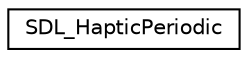 digraph "Graphical Class Hierarchy"
{
  edge [fontname="Helvetica",fontsize="10",labelfontname="Helvetica",labelfontsize="10"];
  node [fontname="Helvetica",fontsize="10",shape=record];
  rankdir="LR";
  Node1 [label="SDL_HapticPeriodic",height=0.2,width=0.4,color="black", fillcolor="white", style="filled",URL="$struct_s_d_l___haptic_periodic.html",tooltip="A structure containing a template for a Periodic effect. "];
}
